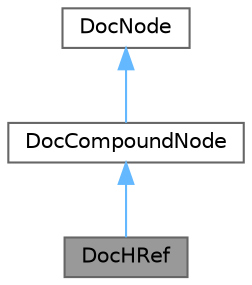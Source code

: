 digraph "DocHRef"
{
 // INTERACTIVE_SVG=YES
 // LATEX_PDF_SIZE
  bgcolor="transparent";
  edge [fontname=Helvetica,fontsize=10,labelfontname=Helvetica,labelfontsize=10];
  node [fontname=Helvetica,fontsize=10,shape=box,height=0.2,width=0.4];
  Node1 [label="DocHRef",height=0.2,width=0.4,color="gray40", fillcolor="grey60", style="filled", fontcolor="black",tooltip="Node representing a Hypertext reference."];
  Node2 -> Node1 [dir="back",color="steelblue1",style="solid"];
  Node2 [label="DocCompoundNode",height=0.2,width=0.4,color="gray40", fillcolor="white", style="filled",URL="$da/dfc/class_doc_compound_node.html",tooltip="Base class for nodes with children."];
  Node3 -> Node2 [dir="back",color="steelblue1",style="solid"];
  Node3 [label="DocNode",height=0.2,width=0.4,color="gray40", fillcolor="white", style="filled",URL="$d9/d0e/class_doc_node.html",tooltip="Abstract node interface with type information."];
}

